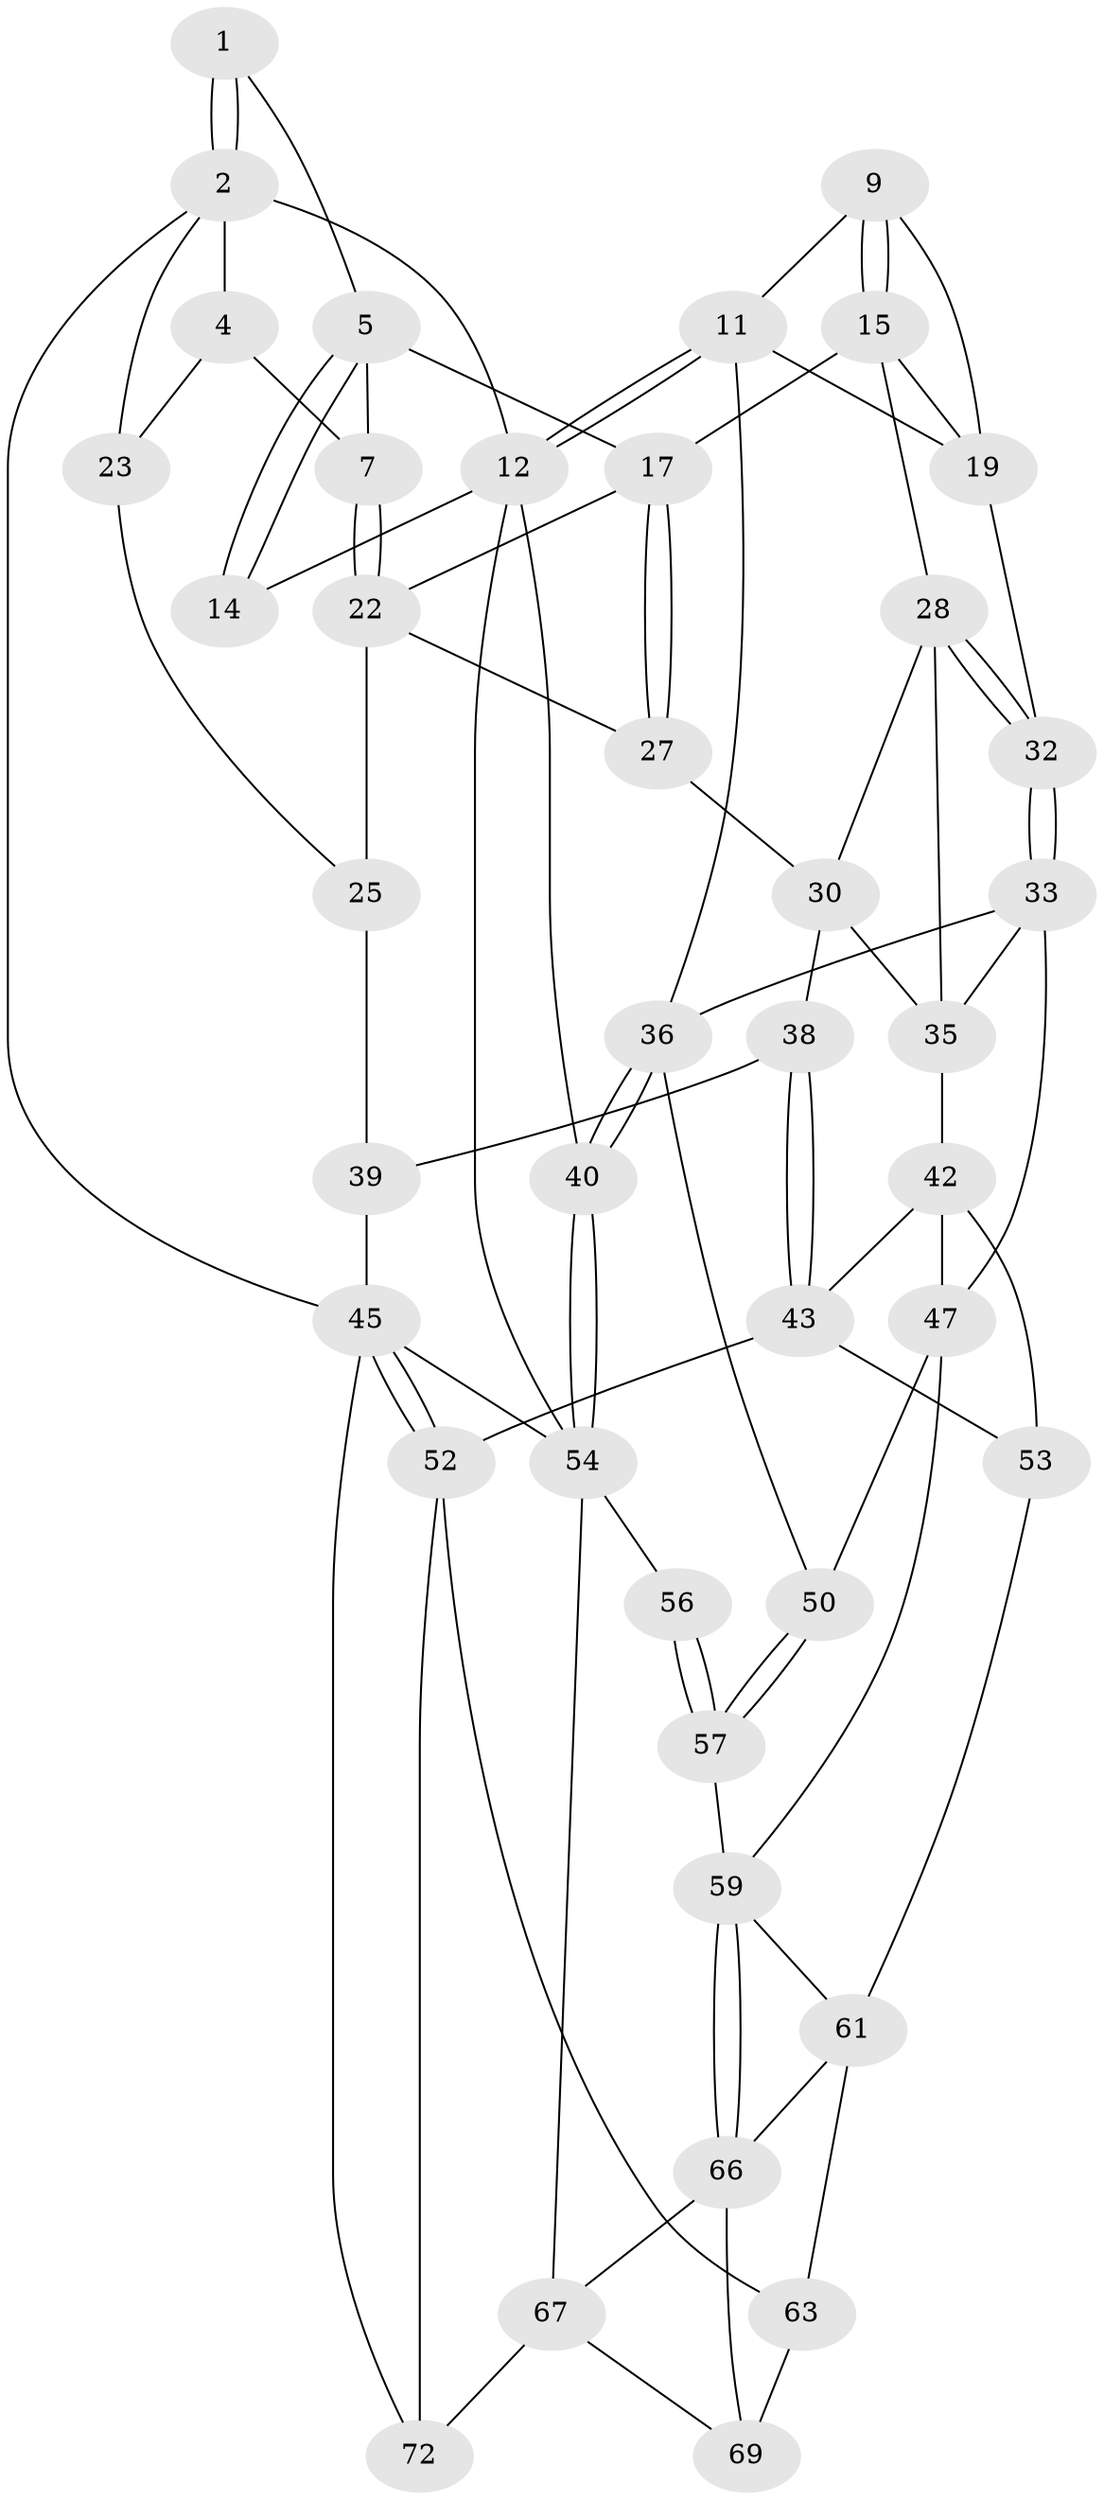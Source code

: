 // original degree distribution, {3: 0.041666666666666664, 6: 0.2222222222222222, 5: 0.5138888888888888, 4: 0.2222222222222222}
// Generated by graph-tools (version 1.1) at 2025/42/03/06/25 10:42:29]
// undirected, 42 vertices, 90 edges
graph export_dot {
graph [start="1"]
  node [color=gray90,style=filled];
  1 [pos="+0.14610990128958445+0"];
  2 [pos="+0+0",super="+3"];
  4 [pos="+0.10860972957783656+0.08368863963778675",super="+8"];
  5 [pos="+0.35470363742902355+0",super="+6"];
  7 [pos="+0.12876777277863669+0.19343374648957057"];
  9 [pos="+0.6000703471007676+0.03225038756174505",super="+10"];
  11 [pos="+0.8804294202004485+0.03295082191856723",super="+21"];
  12 [pos="+1+0",super="+13"];
  14 [pos="+0.4759261666735261+0"];
  15 [pos="+0.518760570643966+0.1973771888069171",super="+16"];
  17 [pos="+0.40183145681646315+0.1813770468138289",super="+18"];
  19 [pos="+0.6586224631618955+0.25375546094403745",super="+20"];
  22 [pos="+0.13691804280001243+0.20760725723057355",super="+24"];
  23 [pos="+0+0.1101191900609819"];
  25 [pos="+0.04330104344856902+0.33887925117973755",super="+26"];
  27 [pos="+0.17635951888937754+0.3209728339137247"];
  28 [pos="+0.41618265684987327+0.24533402540510374",super="+29"];
  30 [pos="+0.21336791537963687+0.36947385067753735",super="+31"];
  32 [pos="+0.522021399421677+0.3981609610745138"];
  33 [pos="+0.519234605716371+0.42540862134803714",super="+34"];
  35 [pos="+0.3742822508111957+0.41484913061106055",super="+41"];
  36 [pos="+0.8465376603660916+0.45343635816699157",super="+37"];
  38 [pos="+0.09696698431603643+0.4885895685105145"];
  39 [pos="+0.02989045523438994+0.4591006005459087",super="+44"];
  40 [pos="+0.9552142481586309+0.4704817902996496"];
  42 [pos="+0.2839339766257574+0.4792210197249926",super="+49"];
  43 [pos="+0.10358322402202433+0.5197787684794444",super="+51"];
  45 [pos="+0+0.940755348423022",super="+46"];
  47 [pos="+0.45276644074767813+0.560535828323034",super="+48"];
  50 [pos="+0.7187115839287342+0.5235713184077668"];
  52 [pos="+0+0.8987703957924208",super="+65"];
  53 [pos="+0.20927247428280138+0.6452510964285639"];
  54 [pos="+1+1",super="+55"];
  56 [pos="+0.744978598082448+0.8185475353906841"];
  57 [pos="+0.7162326647956917+0.5283962823991615",super="+58"];
  59 [pos="+0.4969880734545778+0.7093456470342399",super="+60"];
  61 [pos="+0.2376248846955972+0.6703260826388813",super="+62"];
  63 [pos="+0.2767799879715622+0.8408981915833206",super="+64"];
  66 [pos="+0.4820432329688278+0.7363673221419242",super="+68"];
  67 [pos="+0.6539885493821832+1",super="+71"];
  69 [pos="+0.35686520438142216+0.8781439603190172",super="+70"];
  72 [pos="+0.39949009345330444+1"];
  1 -- 2;
  1 -- 2;
  1 -- 5;
  2 -- 45;
  2 -- 12;
  2 -- 4;
  2 -- 23;
  4 -- 23;
  4 -- 7;
  5 -- 14;
  5 -- 14;
  5 -- 7;
  5 -- 17;
  7 -- 22;
  7 -- 22;
  9 -- 15;
  9 -- 15;
  9 -- 11;
  9 -- 19;
  11 -- 12;
  11 -- 12;
  11 -- 19;
  11 -- 36;
  12 -- 40;
  12 -- 54;
  12 -- 14;
  15 -- 19;
  15 -- 17;
  15 -- 28;
  17 -- 27;
  17 -- 27;
  17 -- 22;
  19 -- 32;
  22 -- 25;
  22 -- 27;
  23 -- 25;
  25 -- 39 [weight=2];
  27 -- 30;
  28 -- 32;
  28 -- 32;
  28 -- 35;
  28 -- 30;
  30 -- 38;
  30 -- 35;
  32 -- 33;
  32 -- 33;
  33 -- 35;
  33 -- 47;
  33 -- 36;
  35 -- 42;
  36 -- 40;
  36 -- 40;
  36 -- 50;
  38 -- 39;
  38 -- 43;
  38 -- 43;
  39 -- 45;
  40 -- 54;
  40 -- 54;
  42 -- 43;
  42 -- 53;
  42 -- 47;
  43 -- 52;
  43 -- 53;
  45 -- 52;
  45 -- 52;
  45 -- 72;
  45 -- 54;
  47 -- 50;
  47 -- 59;
  50 -- 57;
  50 -- 57;
  52 -- 72;
  52 -- 63;
  53 -- 61;
  54 -- 56;
  54 -- 67;
  56 -- 57 [weight=2];
  56 -- 57;
  57 -- 59;
  59 -- 66;
  59 -- 66;
  59 -- 61;
  61 -- 66;
  61 -- 63;
  63 -- 69 [weight=2];
  66 -- 67;
  66 -- 69;
  67 -- 72;
  67 -- 69;
}
